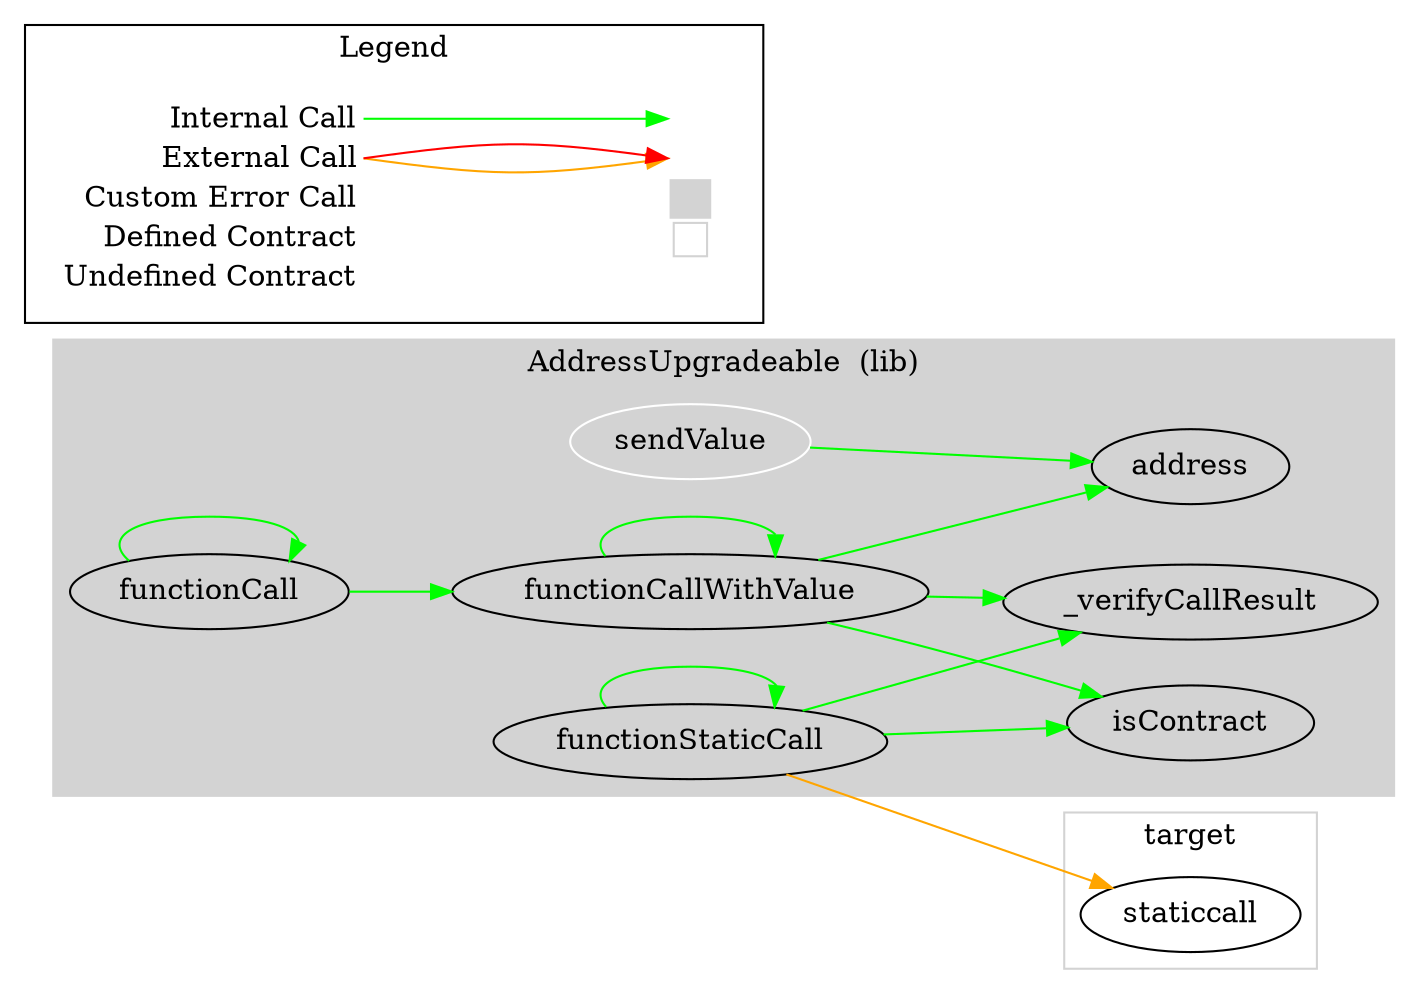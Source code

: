 digraph G {
  graph [ ratio = "auto", page = "100", compound =true ];
subgraph "clusterAddressUpgradeable" {
  graph [ label = "AddressUpgradeable  (lib)", color = "lightgray", style = "filled", bgcolor = "lightgray" ];
  "AddressUpgradeable.isContract" [ label = "isContract" ];
  "AddressUpgradeable.sendValue" [ label = "sendValue", color = "white" ];
  "AddressUpgradeable.functionCall" [ label = "functionCall" ];
  "AddressUpgradeable.functionCallWithValue" [ label = "functionCallWithValue" ];
  "AddressUpgradeable.functionStaticCall" [ label = "functionStaticCall" ];
  "AddressUpgradeable._verifyCallResult" [ label = "_verifyCallResult" ];
  "AddressUpgradeable.address" [ label = "address" ];
}

subgraph "clustertarget" {
  graph [ label = "target", color = "lightgray" ];
  "target.staticcall" [ label = "staticcall" ];
}

  "AddressUpgradeable.sendValue";
  "AddressUpgradeable.address";
  "AddressUpgradeable.functionCall";
  "AddressUpgradeable.functionCallWithValue";
  "AddressUpgradeable.isContract";
  "AddressUpgradeable._verifyCallResult";
  "AddressUpgradeable.functionStaticCall";
  "target.staticcall";
  "AddressUpgradeable.sendValue" -> "AddressUpgradeable.address" [ color = "green" ];
  "AddressUpgradeable.functionCall" -> "AddressUpgradeable.functionCall" [ color = "green" ];
  "AddressUpgradeable.functionCall" -> "AddressUpgradeable.functionCallWithValue" [ color = "green" ];
  "AddressUpgradeable.functionCallWithValue" -> "AddressUpgradeable.functionCallWithValue" [ color = "green" ];
  "AddressUpgradeable.functionCallWithValue" -> "AddressUpgradeable.address" [ color = "green" ];
  "AddressUpgradeable.functionCallWithValue" -> "AddressUpgradeable.isContract" [ color = "green" ];
  "AddressUpgradeable.functionCallWithValue" -> "AddressUpgradeable._verifyCallResult" [ color = "green" ];
  "AddressUpgradeable.functionStaticCall" -> "AddressUpgradeable.functionStaticCall" [ color = "green" ];
  "AddressUpgradeable.functionStaticCall" -> "AddressUpgradeable.isContract" [ color = "green" ];
  "AddressUpgradeable.functionStaticCall" -> "target.staticcall" [ color = "orange" ];
  "AddressUpgradeable.functionStaticCall" -> "AddressUpgradeable._verifyCallResult" [ color = "green" ];


rankdir=LR
node [shape=plaintext]
subgraph cluster_01 { 
label = "Legend";
key [label=<<table border="0" cellpadding="2" cellspacing="0" cellborder="0">
  <tr><td align="right" port="i1">Internal Call</td></tr>
  <tr><td align="right" port="i2">External Call</td></tr>
  <tr><td align="right" port="i2">Custom Error Call</td></tr>
  <tr><td align="right" port="i3">Defined Contract</td></tr>
  <tr><td align="right" port="i4">Undefined Contract</td></tr>
  </table>>]
key2 [label=<<table border="0" cellpadding="2" cellspacing="0" cellborder="0">
  <tr><td port="i1">&nbsp;&nbsp;&nbsp;</td></tr>
  <tr><td port="i2">&nbsp;&nbsp;&nbsp;</td></tr>
  <tr><td port="i3" bgcolor="lightgray">&nbsp;&nbsp;&nbsp;</td></tr>
  <tr><td port="i4">
    <table border="1" cellborder="0" cellspacing="0" cellpadding="7" color="lightgray">
      <tr>
       <td></td>
      </tr>
     </table>
  </td></tr>
  </table>>]
key:i1:e -> key2:i1:w [color="green"]
key:i2:e -> key2:i2:w [color="orange"]
key:i2:e -> key2:i2:w [color="red"]
}
}

